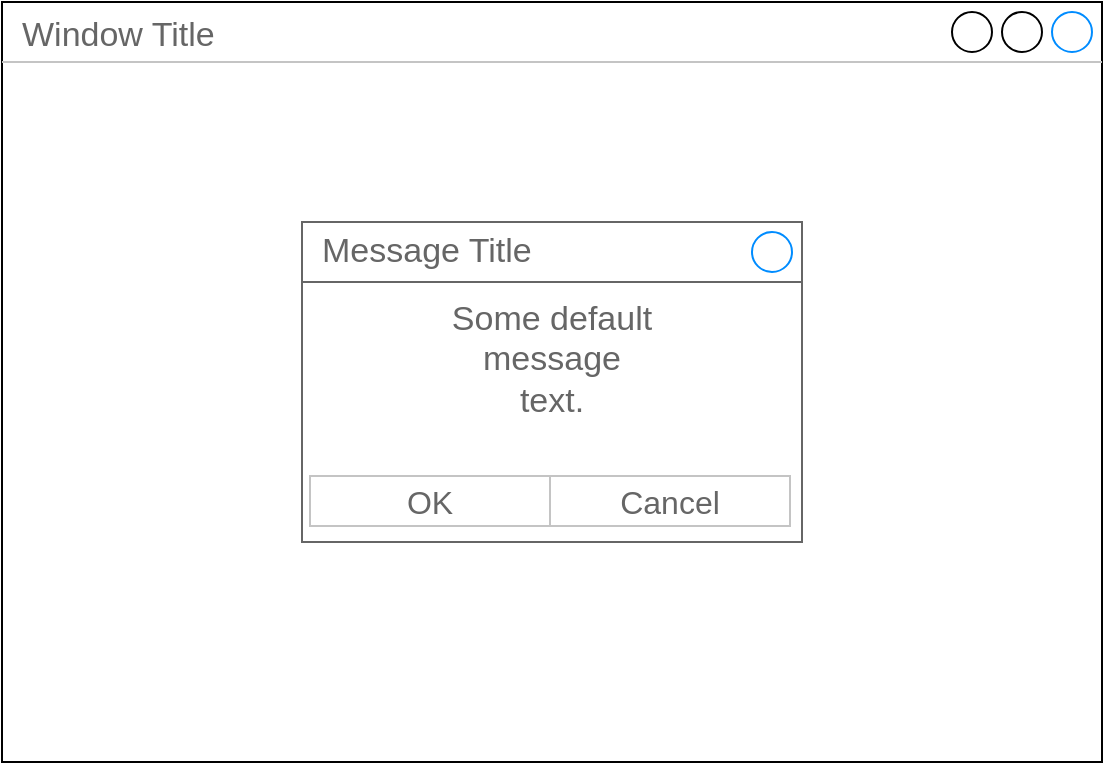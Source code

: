<mxfile version="24.2.7" type="gitlab">
  <diagram name="Página-1" id="PlahkRl6jhs57euWPDak">
    <mxGraphModel dx="1434" dy="772" grid="1" gridSize="10" guides="1" tooltips="1" connect="1" arrows="1" fold="1" page="1" pageScale="1" pageWidth="827" pageHeight="1169" math="0" shadow="0">
      <root>
        <mxCell id="0" />
        <mxCell id="1" parent="0" />
        <mxCell id="asHSJnDOaybnbMgmY8a4-2" value="Window Title" style="strokeWidth=1;shadow=0;dashed=0;align=center;html=1;shape=mxgraph.mockup.containers.window;align=left;verticalAlign=top;spacingLeft=8;strokeColor2=#008cff;strokeColor3=#c4c4c4;fontColor=#666666;mainText=;fontSize=17;labelBackgroundColor=none;whiteSpace=wrap;" vertex="1" parent="1">
          <mxGeometry x="140" y="210" width="550" height="380" as="geometry" />
        </mxCell>
        <mxCell id="asHSJnDOaybnbMgmY8a4-3" value="Some default&#xa;message&#xa;text." style="strokeWidth=1;shadow=0;dashed=0;align=center;html=1;shape=mxgraph.mockup.containers.rrect;rSize=0;strokeColor=#666666;fontColor=#666666;fontSize=17;verticalAlign=top;whiteSpace=wrap;fillColor=#ffffff;spacingTop=32;" vertex="1" parent="1">
          <mxGeometry x="290" y="320" width="250" height="160" as="geometry" />
        </mxCell>
        <mxCell id="asHSJnDOaybnbMgmY8a4-4" value="Message Title" style="strokeWidth=1;shadow=0;dashed=0;align=center;html=1;shape=mxgraph.mockup.containers.rrect;rSize=0;fontSize=17;fontColor=#666666;strokeColor=#666666;align=left;spacingLeft=8;fillColor=#ffffff;resizeWidth=1;whiteSpace=wrap;" vertex="1" parent="asHSJnDOaybnbMgmY8a4-3">
          <mxGeometry width="250" height="30" relative="1" as="geometry" />
        </mxCell>
        <mxCell id="asHSJnDOaybnbMgmY8a4-5" value="" style="shape=ellipse;strokeColor=#008cff;resizable=0;fillColor=none;html=1;" vertex="1" parent="asHSJnDOaybnbMgmY8a4-4">
          <mxGeometry x="1" y="0.5" width="20" height="20" relative="1" as="geometry">
            <mxPoint x="-25" y="-10" as="offset" />
          </mxGeometry>
        </mxCell>
        <mxCell id="asHSJnDOaybnbMgmY8a4-6" value="OK" style="strokeWidth=1;shadow=0;dashed=0;align=center;html=1;shape=mxgraph.mockup.containers.rrect;rSize=0;fontSize=16;fontColor=#666666;strokeColor=#c4c4c4;resizable=0;whiteSpace=wrap;fillColor=#ffffff;" vertex="1" parent="asHSJnDOaybnbMgmY8a4-3">
          <mxGeometry x="0.5" y="1" width="120" height="25" relative="1" as="geometry">
            <mxPoint x="-121" y="-33" as="offset" />
          </mxGeometry>
        </mxCell>
        <mxCell id="asHSJnDOaybnbMgmY8a4-7" value="Cancel" style="strokeWidth=1;shadow=0;dashed=0;align=center;html=1;shape=mxgraph.mockup.containers.rrect;rSize=0;fontSize=16;fontColor=#666666;strokeColor=#c4c4c4;resizable=0;whiteSpace=wrap;fillColor=#ffffff;" vertex="1" parent="asHSJnDOaybnbMgmY8a4-3">
          <mxGeometry x="0.5" y="1" width="120" height="25" relative="1" as="geometry">
            <mxPoint x="-1" y="-33" as="offset" />
          </mxGeometry>
        </mxCell>
      </root>
    </mxGraphModel>
  </diagram>
</mxfile>
